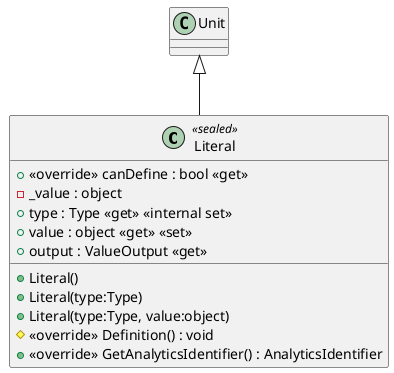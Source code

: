 @startuml
class Literal <<sealed>> {
    + Literal()
    + Literal(type:Type)
    + Literal(type:Type, value:object)
    + <<override>> canDefine : bool <<get>>
    - _value : object
    + type : Type <<get>> <<internal set>>
    + value : object <<get>> <<set>>
    + output : ValueOutput <<get>>
    # <<override>> Definition() : void
    + <<override>> GetAnalyticsIdentifier() : AnalyticsIdentifier
}
Unit <|-- Literal
@enduml
